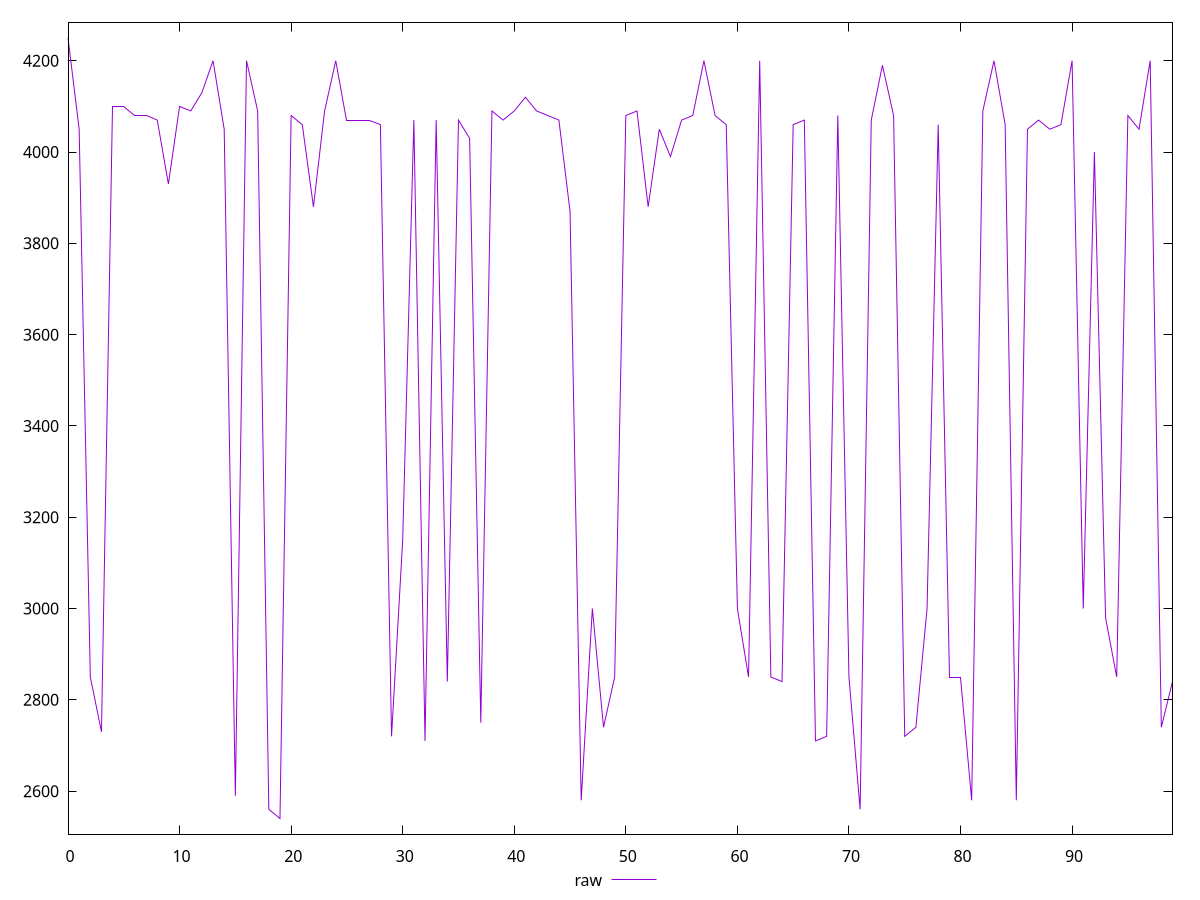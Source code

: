 reset

$raw <<EOF
0 4250
1 4050
2 2850
3 2730
4 4100
5 4100
6 4080
7 4080
8 4070
9 3930
10 4100
11 4090
12 4130
13 4200
14 4050
15 2590
16 4200
17 4090
18 2560
19 2540
20 4080
21 4060
22 3880
23 4090
24 4200
25 4070
26 4070
27 4070
28 4060
29 2720
30 3150
31 4070
32 2710
33 4070
34 2840
35 4070
36 4030
37 2750
38 4090
39 4070
40 4090
41 4120
42 4090
43 4080
44 4070
45 3870
46 2580
47 3000
48 2740
49 2850
50 4080
51 4090
52 3880
53 4050
54 3990
55 4070
56 4080
57 4200
58 4080
59 4060
60 3000
61 2850
62 4200
63 2850
64 2840
65 4060
66 4070
67 2710
68 2720
69 4080
70 2850
71 2560
72 4070
73 4190
74 4080
75 2720
76 2740
77 3000
78 4060
79 2850
80 2850
81 2580
82 4090
83 4200
84 4060
85 2580
86 4050
87 4070
88 4050
89 4060
90 4200
91 3000
92 4000
93 2980
94 2850
95 4080
96 4050
97 4200
98 2740
99 2840
EOF

set key outside below
set xrange [0:99]
set yrange [2505.8:4284.2]
set trange [2505.8:4284.2]
set terminal svg size 640, 500 enhanced background rgb 'white'
set output "reports/report_00030_2021-02-24T20-42-31.540Z/unused-javascript/samples/music/raw/values.svg"

plot $raw title "raw" with line

reset
